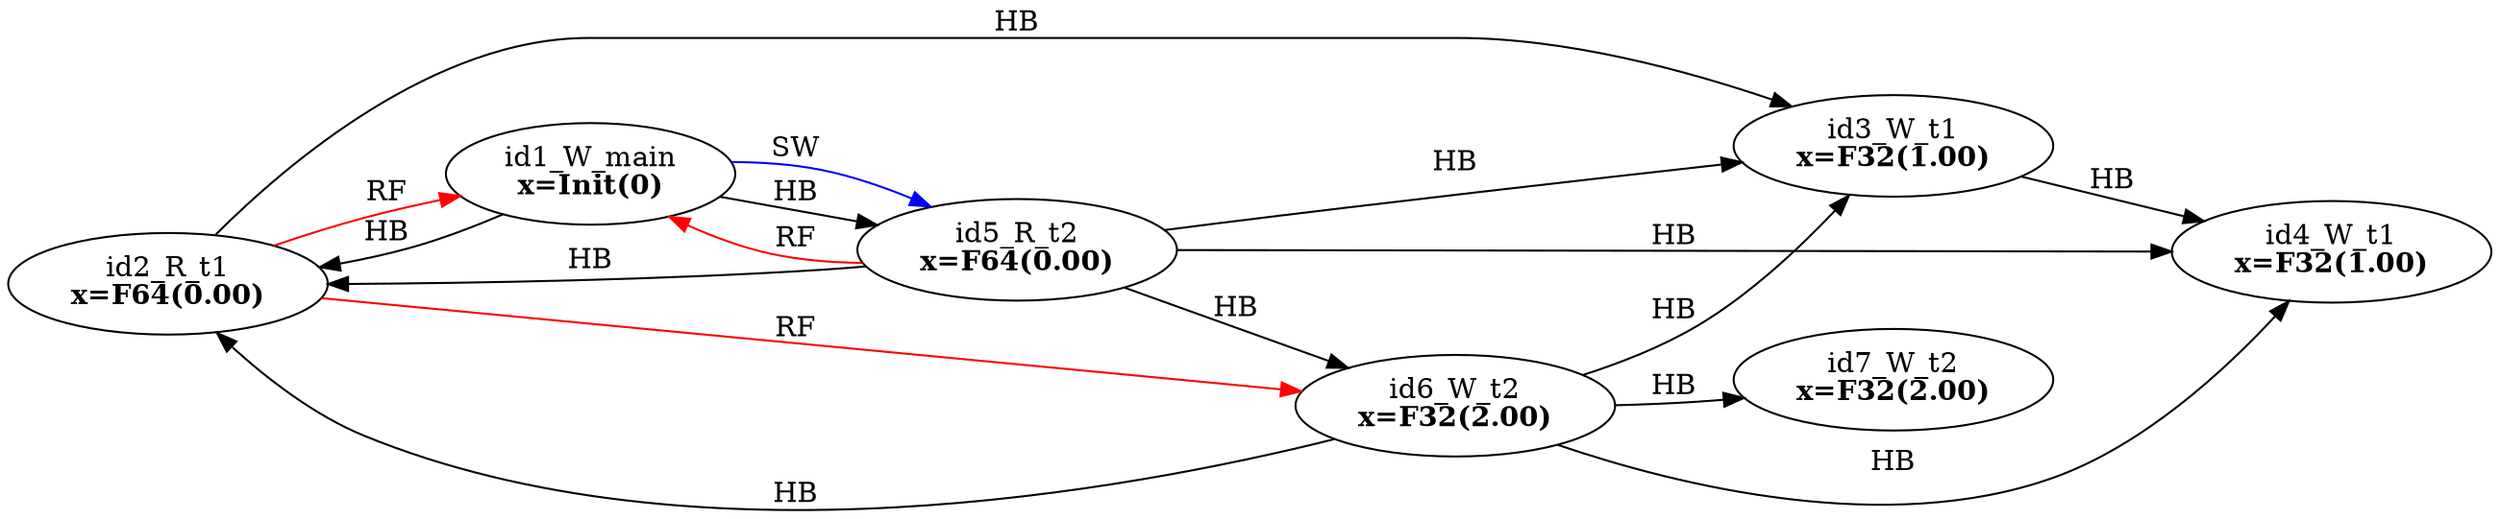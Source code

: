 digraph memory_model {
rankdir=LR;
splines=true; esep=0.5;
id2_R_t1 -> id3_W_t1 [label = "HB", color="black"];
id3_W_t1 -> id4_W_t1 [label = "HB", color="black"];
id5_R_t2 -> id6_W_t2 [label = "HB", color="black"];
id6_W_t2 -> id7_W_t2 [label = "HB", color="black"];
id1_W_main -> id2_R_t1 [label = "HB", color="black"];
id1_W_main -> id5_R_t2 [label = "HB", color="black"];
id5_R_t2 -> id2_R_t1 [label = "HB", color="black"];
id5_R_t2 -> id3_W_t1 [label = "HB", color="black"];
id5_R_t2 -> id4_W_t1 [label = "HB", color="black"];
id6_W_t2 -> id2_R_t1 [label = "HB", color="black"];
id6_W_t2 -> id3_W_t1 [label = "HB", color="black"];
id6_W_t2 -> id4_W_t1 [label = "HB", color="black"];
id2_R_t1 -> id1_W_main [label = "RF", color="red"];
id2_R_t1 -> id6_W_t2 [label = "RF", color="red"];
id5_R_t2 -> id1_W_main [label = "RF", color="red"];
id1_W_main -> id5_R_t2 [label = "SW", color="blue"];
id1_W_main [label=<id1_W_main<br/><B>x=Init(0)</B>>, pos="2.5,6!"]
id2_R_t1 [label=<id2_R_t1<br/><B>x=F64(0.00)</B>>, pos="0,4!"]
id3_W_t1 [label=<id3_W_t1<br/><B>x=F32(1.00)</B>>, pos="0,2!"]
id4_W_t1 [label=<id4_W_t1<br/><B>x=F32(1.00)</B>>, pos="0,0!"]
id5_R_t2 [label=<id5_R_t2<br/><B>x=F64(0.00)</B>>, pos="5,4!"]
id6_W_t2 [label=<id6_W_t2<br/><B>x=F32(2.00)</B>>, pos="5,2!"]
id7_W_t2 [label=<id7_W_t2<br/><B>x=F32(2.00)</B>>, pos="5,0!"]
}